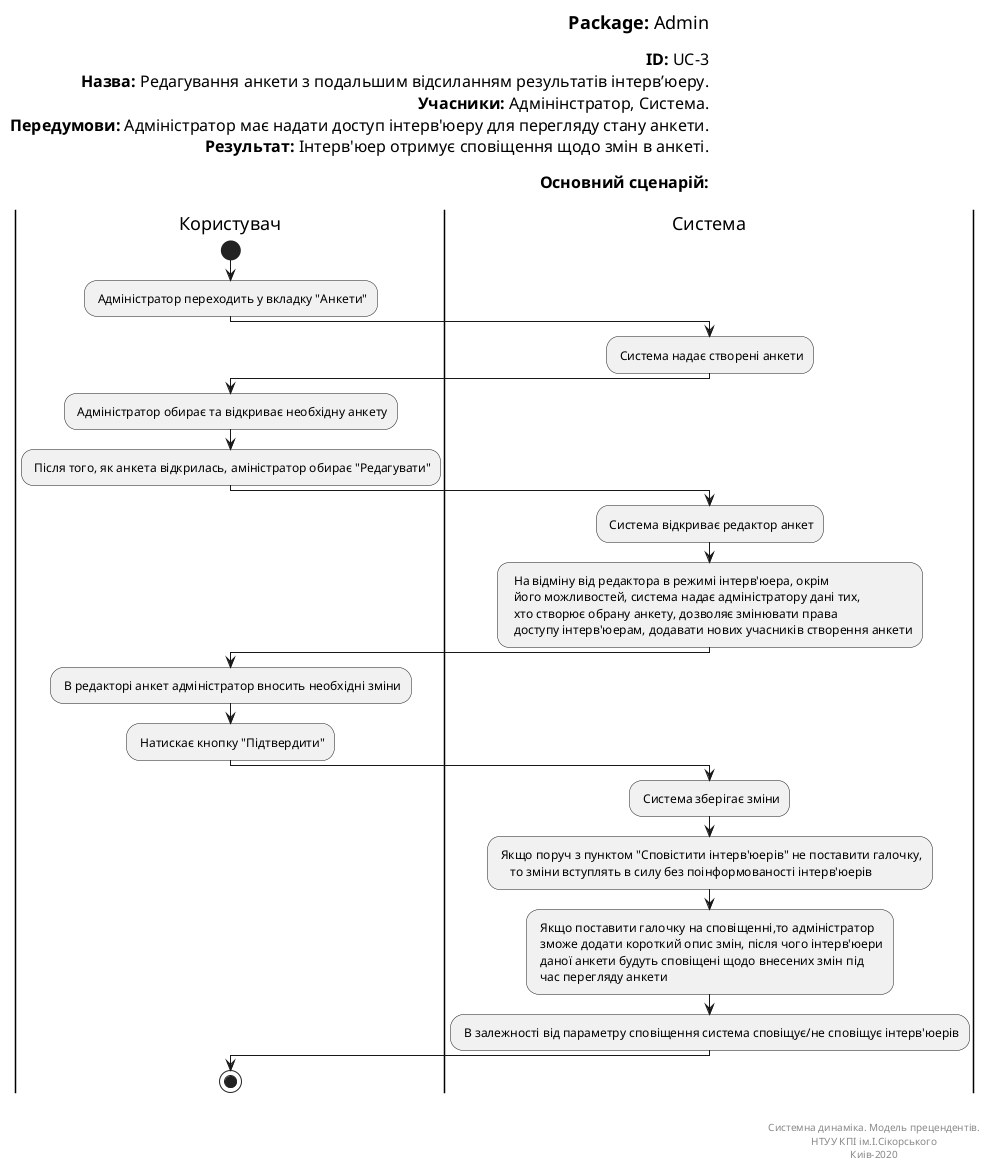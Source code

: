  @startuml Forms Editing
left header
<font color=000 size=18><b>Package:</b> Admin

<font color=000 size=16><b>ID:</b> UC-3
<font color=000 size=16><b>Назва:</b> Редагування анкети з подальшим відсиланням результатів інтерв’юеру.
<font color=000 size=16><b>Учасники:</b> Адмінінстратор, Система.
<font color=000 size=16><b>Передумови:</b> Адміністратор має надати доступ інтерв'юеру для перегляду стану анкети.
<font color=000 size=16><b>Результат:</b> Інтерв'юер отримує сповіщення щодо змін в анкеті.

<font color=000 size=16><b>Основний сценарій:</b>

end header

|Користувач|
start
: Адміністратор переходить у вкладку "Анкети";

|Система|
: Система надає створені анкети;

|Користувач|
: Адміністратор обирає та відкриває необхідну анкету;

: Після того, як анкета відкрилась, аміністратор обирає "Редагувати";

|Система|
: Система відкриває редактор анкет;

:  На відміну від редактора в режимі інтерв'юера, окрім
   його можливостей, система надає адміністратору дані тих,
   хто створює обрану анкету, дозволяє змінювати права
   доступу інтерв'юерам, додавати нових учасників створення анкети;

|Користувач|
: В редакторі анкет адміністратор вносить необхідні зміни;

: Натискає кнопку "Підтвердити";

|Система|
: Система зберігає зміни;

: Якщо поруч з пунктом "Сповістити інтерв'юерів" не поставити галочку,
     то зміни вступлять в силу без поінформованості інтерв'юерів;

: Якщо поставити галочку на сповіщенні,то адміністратор
  зможе додати короткий опис змін, після чого інтерв'юери
  даної анкети будуть сповіщені щодо внесених змін під
  час перегляду анкети;

: В залежності від параметру сповіщення система сповіщує/не сповіщує інтерв'юерів;

|Користувач|
stop;

right footer


Системна динаміка. Модель прецендентів.
НТУУ КПІ ім.І.Сікорського
Киів-2020
end footer

@enduml
